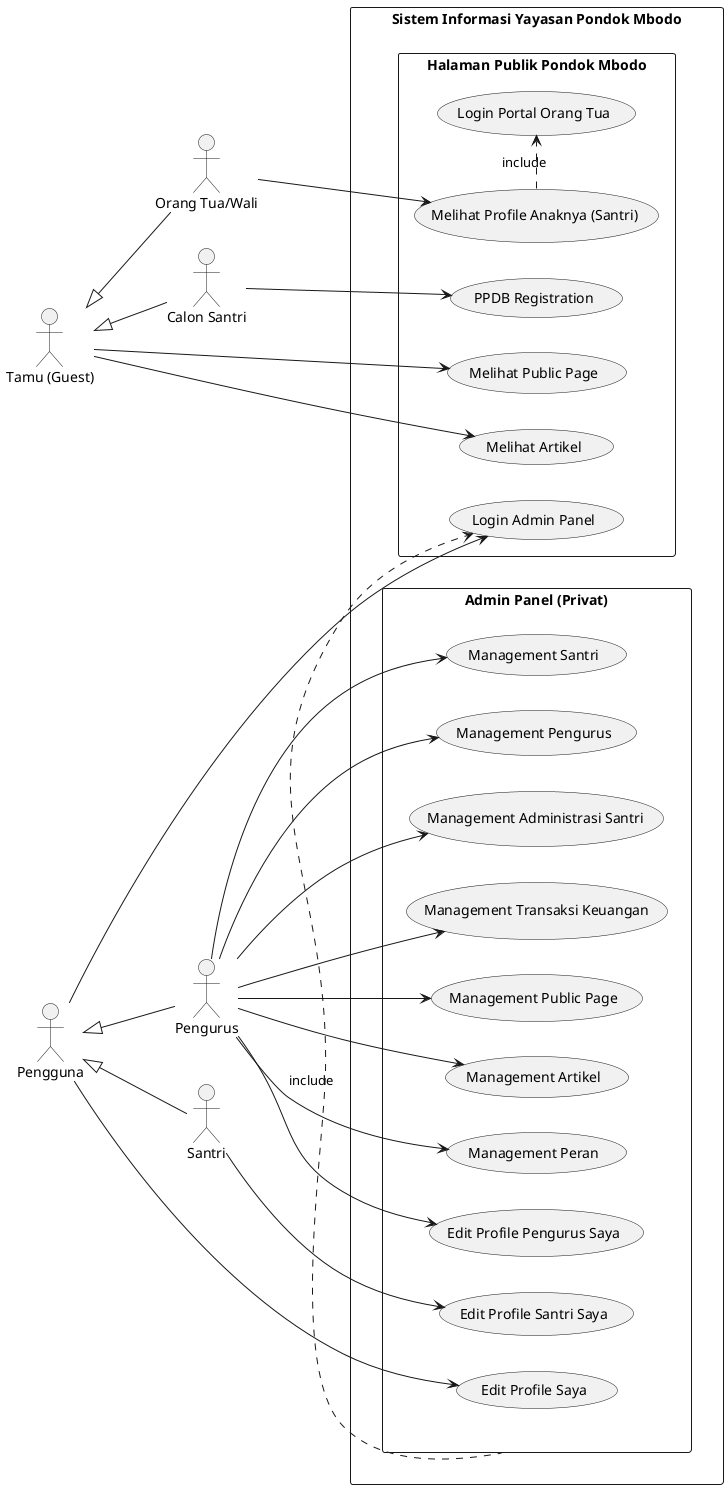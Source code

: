 @startuml pondokmbodo
left to right direction

actor "Tamu (Guest)" as Guest
actor "Pengguna" as User
actor "Pengurus" as Employee
actor "Santri" as Student
actor "Orang Tua/Wali" as Guardian
actor "Calon Santri" as StudentCandidate

rectangle "Sistem Informasi Yayasan Pondok Mbodo" {
    rectangle "Halaman Publik Pondok Mbodo" {
        usecase "Login Admin Panel" as LoginAdminPanel
        usecase "PPDB Registration" as PpdbRegistration
        usecase "Login Portal Orang Tua" as LoginPortalGuardian
        usecase "Melihat Public Page" as ShowPublicPage
        usecase "Melihat Artikel" as ShowPost
        usecase "Melihat Profile Anaknya (Santri)" as GuardianViewProfileStudent
    }

    rectangle "Admin Panel (Privat)" as AdminPanel {
        usecase "Management Santri" as StudentResource
        usecase "Management Pengurus" as EmployeeResource
        usecase "Management Administrasi Santri" as StudentBillResource
        usecase "Management Transaksi Keuangan" as FinancialTransactionResource
        usecase "Management Public Page" as PublicPageResource
        usecase "Management Artikel" as PostResource
        usecase "Management Peran" as ShieldResource
        usecase "Edit Profile Saya" as EditProfilePage
        usecase "Edit Profile Pengurus Saya" as EditProfileEmployeePage
        usecase "Edit Profile Santri Saya" as EditProfileStudentPage
    }
}

Guest <|-- StudentCandidate
Guest <|-- Guardian

User <|-- Employee
User <|-- Student

User --> LoginAdminPanel
User --> EditProfilePage

Guardian --> GuardianViewProfileStudent

StudentCandidate --> PpdbRegistration
Guest --> ShowPublicPage
Guest --> ShowPost

GuardianViewProfileStudent .> LoginPortalGuardian : include

AdminPanel .> LoginAdminPanel : include

Employee --> StudentResource
Employee --> EmployeeResource
Employee --> StudentBillResource
Employee --> FinancialTransactionResource
Employee --> PublicPageResource
Employee --> PostResource
Employee --> ShieldResource
Employee --> EditProfileEmployeePage

Student --> EditProfileStudentPage

@enduml
